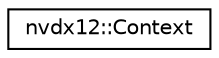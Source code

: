 digraph "Graphical Class Hierarchy"
{
 // LATEX_PDF_SIZE
  edge [fontname="Helvetica",fontsize="10",labelfontname="Helvetica",labelfontsize="10"];
  node [fontname="Helvetica",fontsize="10",shape=record];
  rankdir="LR";
  Node0 [label="nvdx12::Context",height=0.2,width=0.4,color="black", fillcolor="white", style="filled",URL="$classnvdx12_1_1_context.html",tooltip=" "];
}

